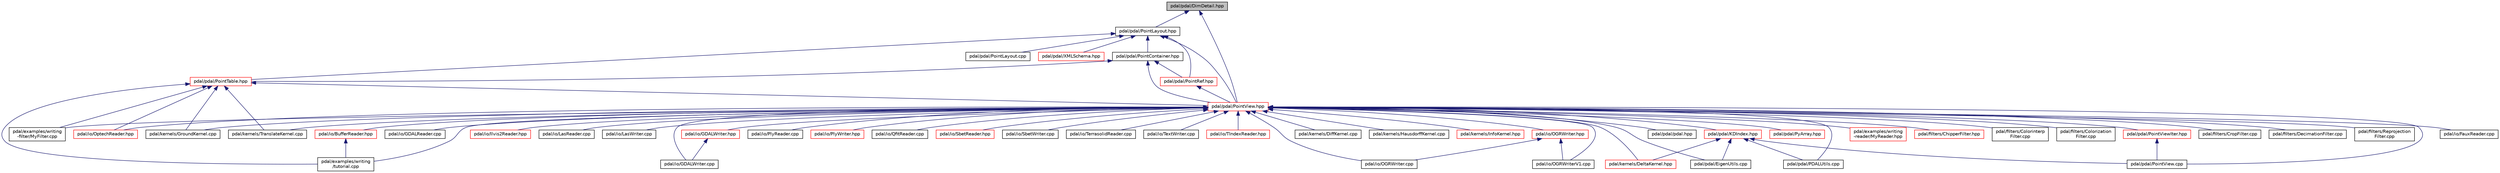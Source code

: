 digraph "pdal/pdal/DimDetail.hpp"
{
  edge [fontname="Helvetica",fontsize="10",labelfontname="Helvetica",labelfontsize="10"];
  node [fontname="Helvetica",fontsize="10",shape=record];
  Node1 [label="pdal/pdal/DimDetail.hpp",height=0.2,width=0.4,color="black", fillcolor="grey75", style="filled", fontcolor="black"];
  Node1 -> Node2 [dir="back",color="midnightblue",fontsize="10",style="solid",fontname="Helvetica"];
  Node2 [label="pdal/pdal/PointLayout.hpp",height=0.2,width=0.4,color="black", fillcolor="white", style="filled",URL="$PointLayout_8hpp.html"];
  Node2 -> Node3 [dir="back",color="midnightblue",fontsize="10",style="solid",fontname="Helvetica"];
  Node3 [label="pdal/pdal/PointContainer.hpp",height=0.2,width=0.4,color="black", fillcolor="white", style="filled",URL="$PointContainer_8hpp.html"];
  Node3 -> Node4 [dir="back",color="midnightblue",fontsize="10",style="solid",fontname="Helvetica"];
  Node4 [label="pdal/pdal/PointRef.hpp",height=0.2,width=0.4,color="red", fillcolor="white", style="filled",URL="$PointRef_8hpp.html"];
  Node4 -> Node5 [dir="back",color="midnightblue",fontsize="10",style="solid",fontname="Helvetica"];
  Node5 [label="pdal/pdal/PointView.hpp",height=0.2,width=0.4,color="red", fillcolor="white", style="filled",URL="$PointView_8hpp.html"];
  Node5 -> Node6 [dir="back",color="midnightblue",fontsize="10",style="solid",fontname="Helvetica"];
  Node6 [label="pdal/examples/writing\l/tutorial.cpp",height=0.2,width=0.4,color="black", fillcolor="white", style="filled",URL="$tutorial_8cpp.html"];
  Node5 -> Node7 [dir="back",color="midnightblue",fontsize="10",style="solid",fontname="Helvetica"];
  Node7 [label="pdal/examples/writing\l-filter/MyFilter.cpp",height=0.2,width=0.4,color="black", fillcolor="white", style="filled",URL="$MyFilter_8cpp.html"];
  Node5 -> Node8 [dir="back",color="midnightblue",fontsize="10",style="solid",fontname="Helvetica"];
  Node8 [label="pdal/examples/writing\l-reader/MyReader.hpp",height=0.2,width=0.4,color="red", fillcolor="white", style="filled",URL="$MyReader_8hpp.html"];
  Node5 -> Node9 [dir="back",color="midnightblue",fontsize="10",style="solid",fontname="Helvetica"];
  Node9 [label="pdal/filters/ChipperFilter.hpp",height=0.2,width=0.4,color="red", fillcolor="white", style="filled",URL="$ChipperFilter_8hpp.html"];
  Node5 -> Node10 [dir="back",color="midnightblue",fontsize="10",style="solid",fontname="Helvetica"];
  Node10 [label="pdal/filters/Colorinterp\lFilter.cpp",height=0.2,width=0.4,color="black", fillcolor="white", style="filled",URL="$ColorinterpFilter_8cpp.html"];
  Node5 -> Node11 [dir="back",color="midnightblue",fontsize="10",style="solid",fontname="Helvetica"];
  Node11 [label="pdal/filters/Colorization\lFilter.cpp",height=0.2,width=0.4,color="black", fillcolor="white", style="filled",URL="$ColorizationFilter_8cpp.html"];
  Node5 -> Node12 [dir="back",color="midnightblue",fontsize="10",style="solid",fontname="Helvetica"];
  Node12 [label="pdal/filters/CropFilter.cpp",height=0.2,width=0.4,color="black", fillcolor="white", style="filled",URL="$CropFilter_8cpp.html"];
  Node5 -> Node13 [dir="back",color="midnightblue",fontsize="10",style="solid",fontname="Helvetica"];
  Node13 [label="pdal/filters/DecimationFilter.cpp",height=0.2,width=0.4,color="black", fillcolor="white", style="filled",URL="$DecimationFilter_8cpp.html"];
  Node5 -> Node14 [dir="back",color="midnightblue",fontsize="10",style="solid",fontname="Helvetica"];
  Node14 [label="pdal/filters/Reprojection\lFilter.cpp",height=0.2,width=0.4,color="black", fillcolor="white", style="filled",URL="$ReprojectionFilter_8cpp.html"];
  Node5 -> Node15 [dir="back",color="midnightblue",fontsize="10",style="solid",fontname="Helvetica"];
  Node15 [label="pdal/io/BufferReader.hpp",height=0.2,width=0.4,color="red", fillcolor="white", style="filled",URL="$BufferReader_8hpp.html"];
  Node15 -> Node6 [dir="back",color="midnightblue",fontsize="10",style="solid",fontname="Helvetica"];
  Node5 -> Node16 [dir="back",color="midnightblue",fontsize="10",style="solid",fontname="Helvetica"];
  Node16 [label="pdal/io/FauxReader.cpp",height=0.2,width=0.4,color="black", fillcolor="white", style="filled",URL="$FauxReader_8cpp.html"];
  Node5 -> Node17 [dir="back",color="midnightblue",fontsize="10",style="solid",fontname="Helvetica"];
  Node17 [label="pdal/io/GDALReader.cpp",height=0.2,width=0.4,color="black", fillcolor="white", style="filled",URL="$GDALReader_8cpp.html"];
  Node5 -> Node18 [dir="back",color="midnightblue",fontsize="10",style="solid",fontname="Helvetica"];
  Node18 [label="pdal/io/GDALWriter.hpp",height=0.2,width=0.4,color="red", fillcolor="white", style="filled",URL="$GDALWriter_8hpp.html"];
  Node18 -> Node19 [dir="back",color="midnightblue",fontsize="10",style="solid",fontname="Helvetica"];
  Node19 [label="pdal/io/GDALWriter.cpp",height=0.2,width=0.4,color="black", fillcolor="white", style="filled",URL="$GDALWriter_8cpp.html"];
  Node5 -> Node19 [dir="back",color="midnightblue",fontsize="10",style="solid",fontname="Helvetica"];
  Node5 -> Node20 [dir="back",color="midnightblue",fontsize="10",style="solid",fontname="Helvetica"];
  Node20 [label="pdal/io/Ilvis2Reader.hpp",height=0.2,width=0.4,color="red", fillcolor="white", style="filled",URL="$Ilvis2Reader_8hpp.html"];
  Node5 -> Node21 [dir="back",color="midnightblue",fontsize="10",style="solid",fontname="Helvetica"];
  Node21 [label="pdal/io/LasReader.cpp",height=0.2,width=0.4,color="black", fillcolor="white", style="filled",URL="$LasReader_8cpp.html"];
  Node5 -> Node22 [dir="back",color="midnightblue",fontsize="10",style="solid",fontname="Helvetica"];
  Node22 [label="pdal/io/LasWriter.cpp",height=0.2,width=0.4,color="black", fillcolor="white", style="filled",URL="$LasWriter_8cpp.html"];
  Node5 -> Node23 [dir="back",color="midnightblue",fontsize="10",style="solid",fontname="Helvetica"];
  Node23 [label="pdal/io/OGRWriter.hpp",height=0.2,width=0.4,color="red", fillcolor="white", style="filled",URL="$OGRWriter_8hpp.html"];
  Node23 -> Node24 [dir="back",color="midnightblue",fontsize="10",style="solid",fontname="Helvetica"];
  Node24 [label="pdal/io/OGRWriter.cpp",height=0.2,width=0.4,color="black", fillcolor="white", style="filled",URL="$OGRWriter_8cpp.html"];
  Node23 -> Node25 [dir="back",color="midnightblue",fontsize="10",style="solid",fontname="Helvetica"];
  Node25 [label="pdal/io/OGRWriterV1.cpp",height=0.2,width=0.4,color="black", fillcolor="white", style="filled",URL="$OGRWriterV1_8cpp.html"];
  Node5 -> Node24 [dir="back",color="midnightblue",fontsize="10",style="solid",fontname="Helvetica"];
  Node5 -> Node25 [dir="back",color="midnightblue",fontsize="10",style="solid",fontname="Helvetica"];
  Node5 -> Node26 [dir="back",color="midnightblue",fontsize="10",style="solid",fontname="Helvetica"];
  Node26 [label="pdal/io/OptechReader.hpp",height=0.2,width=0.4,color="red", fillcolor="white", style="filled",URL="$OptechReader_8hpp.html"];
  Node5 -> Node27 [dir="back",color="midnightblue",fontsize="10",style="solid",fontname="Helvetica"];
  Node27 [label="pdal/io/PlyReader.cpp",height=0.2,width=0.4,color="black", fillcolor="white", style="filled",URL="$PlyReader_8cpp.html"];
  Node5 -> Node28 [dir="back",color="midnightblue",fontsize="10",style="solid",fontname="Helvetica"];
  Node28 [label="pdal/io/PlyWriter.hpp",height=0.2,width=0.4,color="red", fillcolor="white", style="filled",URL="$PlyWriter_8hpp.html"];
  Node5 -> Node29 [dir="back",color="midnightblue",fontsize="10",style="solid",fontname="Helvetica"];
  Node29 [label="pdal/io/QfitReader.cpp",height=0.2,width=0.4,color="black", fillcolor="white", style="filled",URL="$QfitReader_8cpp.html"];
  Node5 -> Node30 [dir="back",color="midnightblue",fontsize="10",style="solid",fontname="Helvetica"];
  Node30 [label="pdal/io/SbetReader.hpp",height=0.2,width=0.4,color="red", fillcolor="white", style="filled",URL="$SbetReader_8hpp.html"];
  Node5 -> Node31 [dir="back",color="midnightblue",fontsize="10",style="solid",fontname="Helvetica"];
  Node31 [label="pdal/io/SbetWriter.cpp",height=0.2,width=0.4,color="black", fillcolor="white", style="filled",URL="$SbetWriter_8cpp.html"];
  Node5 -> Node32 [dir="back",color="midnightblue",fontsize="10",style="solid",fontname="Helvetica"];
  Node32 [label="pdal/io/TerrasolidReader.cpp",height=0.2,width=0.4,color="black", fillcolor="white", style="filled",URL="$TerrasolidReader_8cpp.html"];
  Node5 -> Node33 [dir="back",color="midnightblue",fontsize="10",style="solid",fontname="Helvetica"];
  Node33 [label="pdal/io/TextWriter.cpp",height=0.2,width=0.4,color="black", fillcolor="white", style="filled",URL="$TextWriter_8cpp.html"];
  Node5 -> Node34 [dir="back",color="midnightblue",fontsize="10",style="solid",fontname="Helvetica"];
  Node34 [label="pdal/io/TIndexReader.hpp",height=0.2,width=0.4,color="red", fillcolor="white", style="filled",URL="$TIndexReader_8hpp.html"];
  Node5 -> Node35 [dir="back",color="midnightblue",fontsize="10",style="solid",fontname="Helvetica"];
  Node35 [label="pdal/kernels/DeltaKernel.hpp",height=0.2,width=0.4,color="red", fillcolor="white", style="filled",URL="$DeltaKernel_8hpp.html"];
  Node5 -> Node36 [dir="back",color="midnightblue",fontsize="10",style="solid",fontname="Helvetica"];
  Node36 [label="pdal/kernels/DiffKernel.cpp",height=0.2,width=0.4,color="black", fillcolor="white", style="filled",URL="$DiffKernel_8cpp.html"];
  Node5 -> Node37 [dir="back",color="midnightblue",fontsize="10",style="solid",fontname="Helvetica"];
  Node37 [label="pdal/kernels/GroundKernel.cpp",height=0.2,width=0.4,color="black", fillcolor="white", style="filled",URL="$GroundKernel_8cpp.html"];
  Node5 -> Node38 [dir="back",color="midnightblue",fontsize="10",style="solid",fontname="Helvetica"];
  Node38 [label="pdal/kernels/HausdorffKernel.cpp",height=0.2,width=0.4,color="black", fillcolor="white", style="filled",URL="$HausdorffKernel_8cpp.html"];
  Node5 -> Node39 [dir="back",color="midnightblue",fontsize="10",style="solid",fontname="Helvetica"];
  Node39 [label="pdal/kernels/InfoKernel.hpp",height=0.2,width=0.4,color="red", fillcolor="white", style="filled",URL="$InfoKernel_8hpp.html"];
  Node5 -> Node40 [dir="back",color="midnightblue",fontsize="10",style="solid",fontname="Helvetica"];
  Node40 [label="pdal/kernels/TranslateKernel.cpp",height=0.2,width=0.4,color="black", fillcolor="white", style="filled",URL="$TranslateKernel_8cpp.html"];
  Node5 -> Node41 [dir="back",color="midnightblue",fontsize="10",style="solid",fontname="Helvetica"];
  Node41 [label="pdal/pdal/EigenUtils.cpp",height=0.2,width=0.4,color="black", fillcolor="white", style="filled",URL="$EigenUtils_8cpp.html"];
  Node5 -> Node42 [dir="back",color="midnightblue",fontsize="10",style="solid",fontname="Helvetica"];
  Node42 [label="pdal/pdal/KDIndex.hpp",height=0.2,width=0.4,color="red", fillcolor="white", style="filled",URL="$KDIndex_8hpp.html"];
  Node42 -> Node35 [dir="back",color="midnightblue",fontsize="10",style="solid",fontname="Helvetica"];
  Node42 -> Node41 [dir="back",color="midnightblue",fontsize="10",style="solid",fontname="Helvetica"];
  Node42 -> Node43 [dir="back",color="midnightblue",fontsize="10",style="solid",fontname="Helvetica"];
  Node43 [label="pdal/pdal/PDALUtils.cpp",height=0.2,width=0.4,color="black", fillcolor="white", style="filled",URL="$PDALUtils_8cpp.html"];
  Node42 -> Node44 [dir="back",color="midnightblue",fontsize="10",style="solid",fontname="Helvetica"];
  Node44 [label="pdal/pdal/PointView.cpp",height=0.2,width=0.4,color="black", fillcolor="white", style="filled",URL="$PointView_8cpp.html"];
  Node5 -> Node45 [dir="back",color="midnightblue",fontsize="10",style="solid",fontname="Helvetica"];
  Node45 [label="pdal/pdal/pdal.hpp",height=0.2,width=0.4,color="black", fillcolor="white", style="filled",URL="$pdal_8hpp.html"];
  Node5 -> Node43 [dir="back",color="midnightblue",fontsize="10",style="solid",fontname="Helvetica"];
  Node5 -> Node44 [dir="back",color="midnightblue",fontsize="10",style="solid",fontname="Helvetica"];
  Node5 -> Node46 [dir="back",color="midnightblue",fontsize="10",style="solid",fontname="Helvetica"];
  Node46 [label="pdal/pdal/PointViewIter.hpp",height=0.2,width=0.4,color="red", fillcolor="white", style="filled",URL="$PointViewIter_8hpp.html"];
  Node46 -> Node44 [dir="back",color="midnightblue",fontsize="10",style="solid",fontname="Helvetica"];
  Node5 -> Node47 [dir="back",color="midnightblue",fontsize="10",style="solid",fontname="Helvetica"];
  Node47 [label="pdal/pdal/PyArray.hpp",height=0.2,width=0.4,color="red", fillcolor="white", style="filled",URL="$PyArray_8hpp.html"];
  Node3 -> Node48 [dir="back",color="midnightblue",fontsize="10",style="solid",fontname="Helvetica"];
  Node48 [label="pdal/pdal/PointTable.hpp",height=0.2,width=0.4,color="red", fillcolor="white", style="filled",URL="$PointTable_8hpp.html"];
  Node48 -> Node6 [dir="back",color="midnightblue",fontsize="10",style="solid",fontname="Helvetica"];
  Node48 -> Node7 [dir="back",color="midnightblue",fontsize="10",style="solid",fontname="Helvetica"];
  Node48 -> Node26 [dir="back",color="midnightblue",fontsize="10",style="solid",fontname="Helvetica"];
  Node48 -> Node37 [dir="back",color="midnightblue",fontsize="10",style="solid",fontname="Helvetica"];
  Node48 -> Node40 [dir="back",color="midnightblue",fontsize="10",style="solid",fontname="Helvetica"];
  Node48 -> Node5 [dir="back",color="midnightblue",fontsize="10",style="solid",fontname="Helvetica"];
  Node3 -> Node5 [dir="back",color="midnightblue",fontsize="10",style="solid",fontname="Helvetica"];
  Node2 -> Node49 [dir="back",color="midnightblue",fontsize="10",style="solid",fontname="Helvetica"];
  Node49 [label="pdal/pdal/PointLayout.cpp",height=0.2,width=0.4,color="black", fillcolor="white", style="filled",URL="$PointLayout_8cpp.html"];
  Node2 -> Node4 [dir="back",color="midnightblue",fontsize="10",style="solid",fontname="Helvetica"];
  Node2 -> Node48 [dir="back",color="midnightblue",fontsize="10",style="solid",fontname="Helvetica"];
  Node2 -> Node5 [dir="back",color="midnightblue",fontsize="10",style="solid",fontname="Helvetica"];
  Node2 -> Node50 [dir="back",color="midnightblue",fontsize="10",style="solid",fontname="Helvetica"];
  Node50 [label="pdal/pdal/XMLSchema.hpp",height=0.2,width=0.4,color="red", fillcolor="white", style="filled",URL="$XMLSchema_8hpp.html"];
  Node1 -> Node5 [dir="back",color="midnightblue",fontsize="10",style="solid",fontname="Helvetica"];
}
